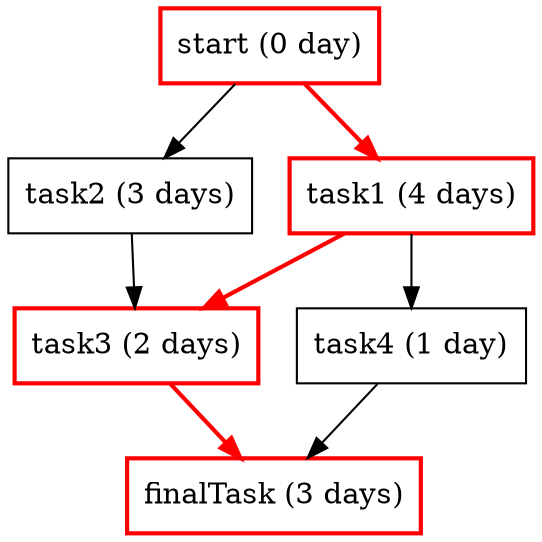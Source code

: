 digraph myPERT {
s[shape=polygon, sides=4, style="bold", color="red", label="start (0 day)"]

n1[shape=polygon, sides=4, style="bold", color="red", label="task1 (4 days)"]
n2[shape=polygon, sides=4, label="task2 (3 days)"]
n3[shape=polygon, sides=4, style="bold", color="red", label="task3 (2 days)"]
n4[shape=polygon, sides=4, label="task4 (1 day)"]

e[shape=polygon, sides=4, color="red", style="bold", label="finalTask (3 days)"]

s -> n1[label="", style="bold", color="red"]
s -> n2[label=""]

n1 -> n3[label="", style="bold", color="red"]
n1 -> n4[label=""]
n2 -> n3[label=""]

n3 -> e[label="",style="bold", color="red"]
n4 -> e[label=""]
} 